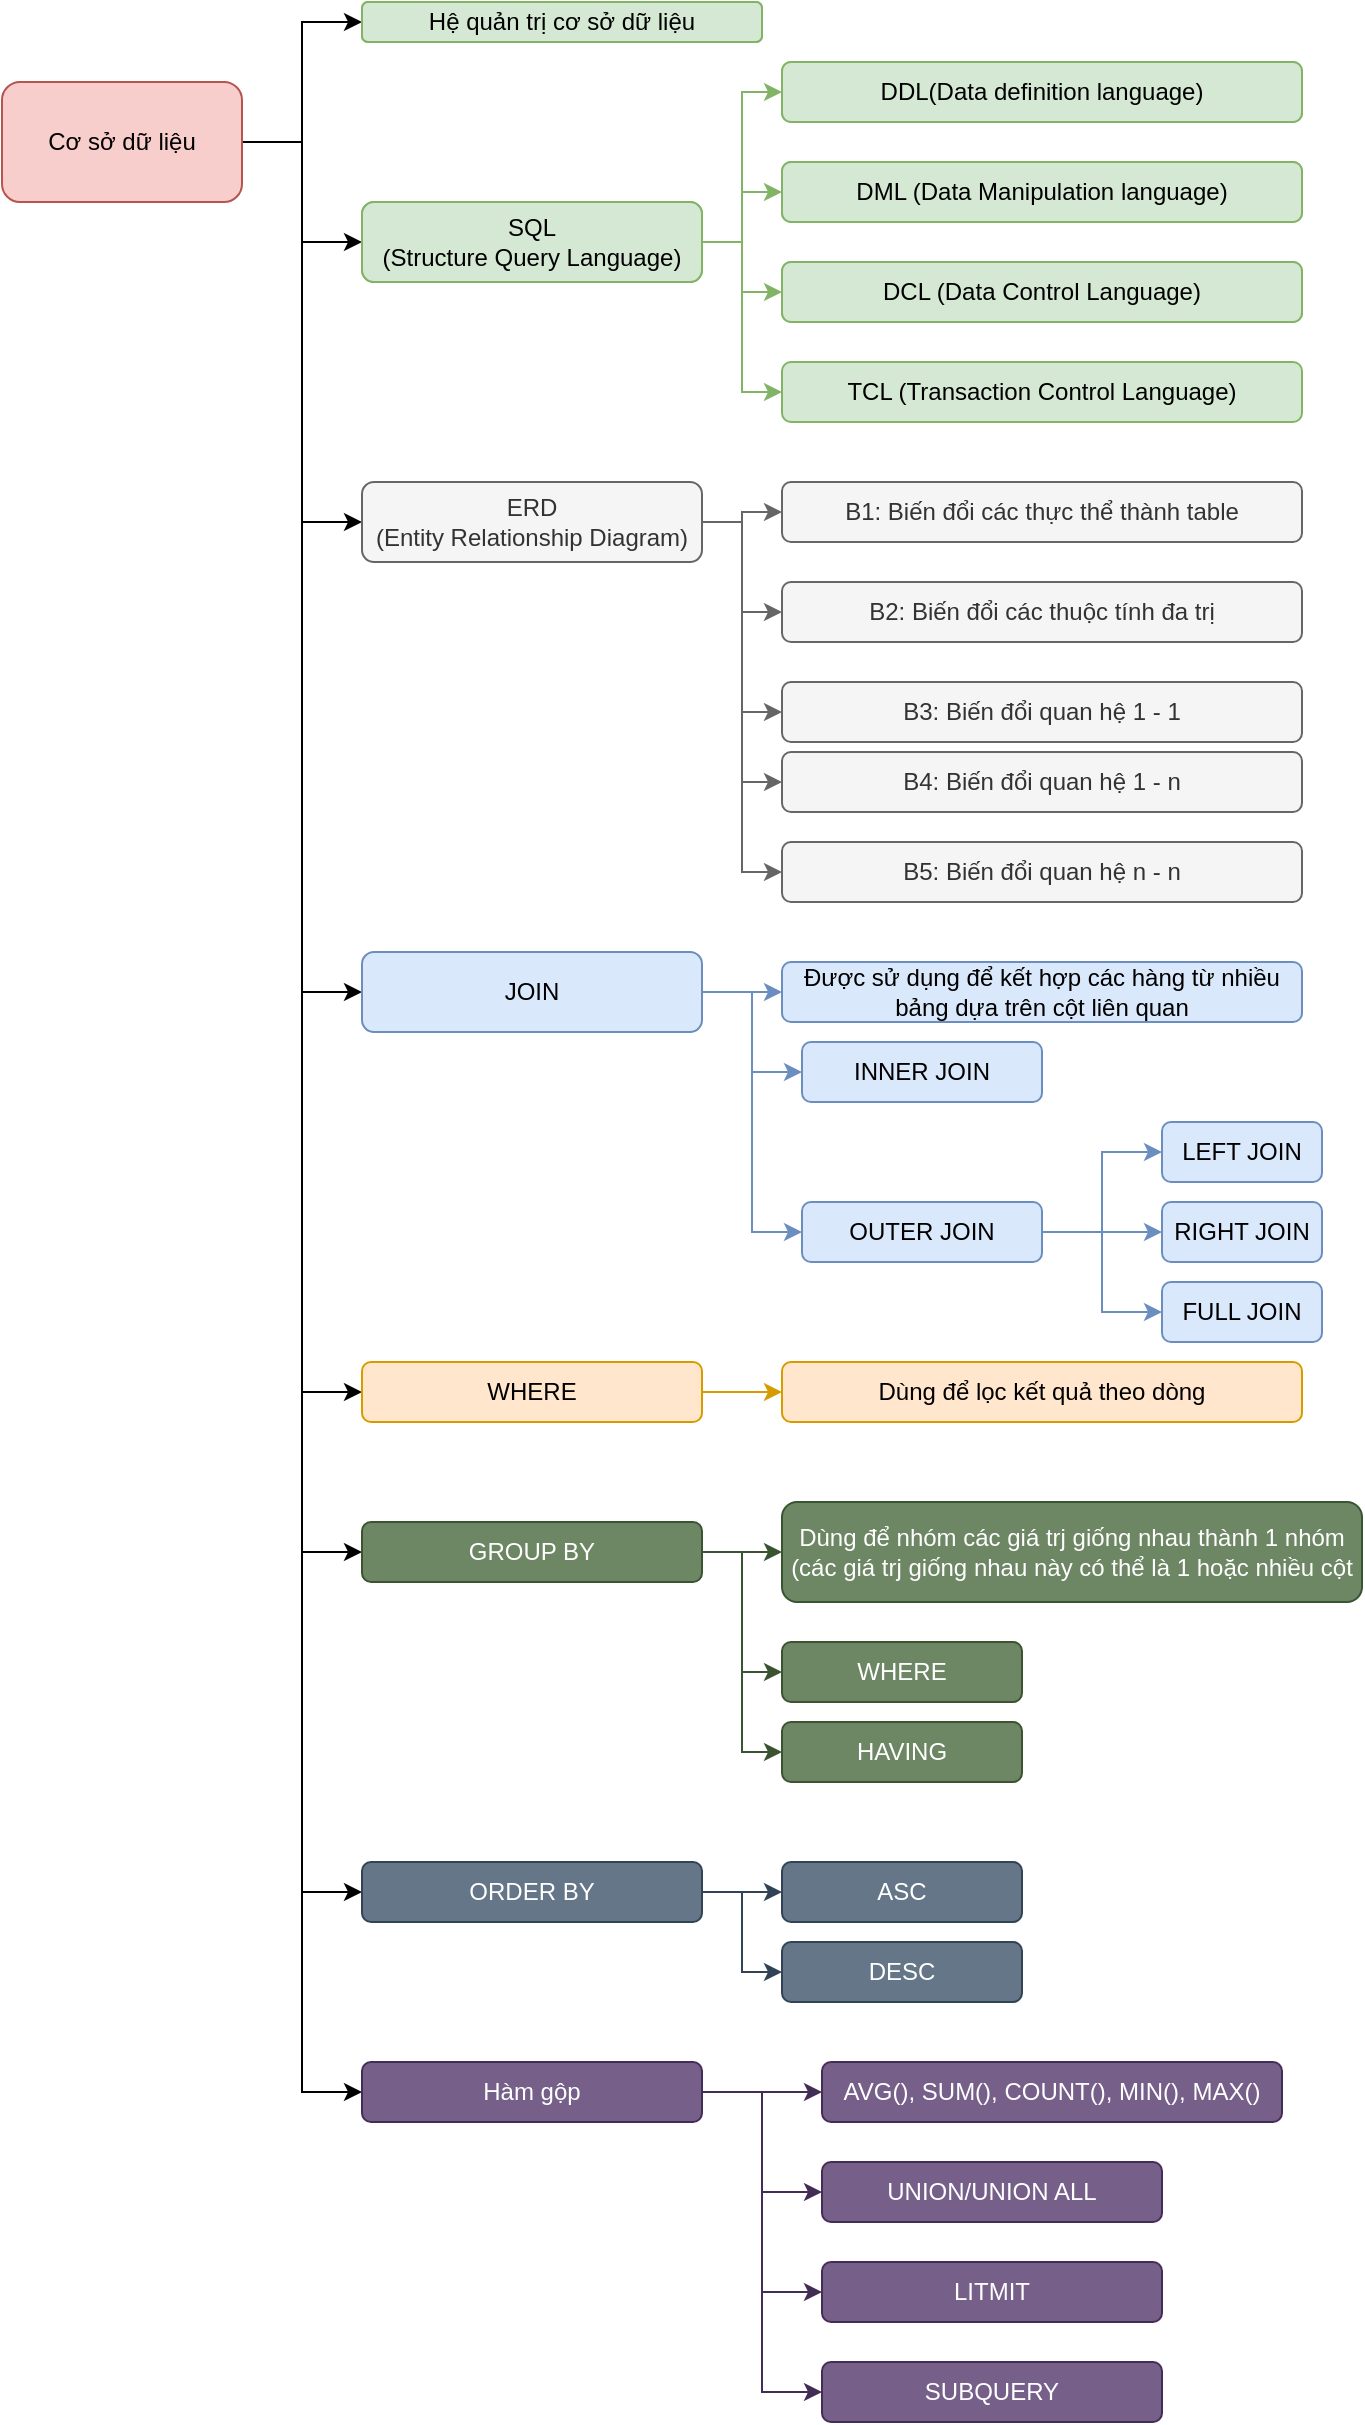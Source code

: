 <mxfile version="15.5.4" type="device"><diagram id="m73ue4k-FF3oz4P30BW0" name="Page-1"><mxGraphModel dx="599" dy="332" grid="1" gridSize="10" guides="1" tooltips="1" connect="1" arrows="1" fold="1" page="1" pageScale="1" pageWidth="850" pageHeight="1100" math="0" shadow="0"><root><mxCell id="0"/><mxCell id="1" parent="0"/><mxCell id="x2KdolYKbRdlja9c6ruI-13" style="edgeStyle=orthogonalEdgeStyle;rounded=0;orthogonalLoop=1;jettySize=auto;html=1;entryX=0;entryY=0.5;entryDx=0;entryDy=0;" parent="1" source="x2KdolYKbRdlja9c6ruI-1" target="x2KdolYKbRdlja9c6ruI-2" edge="1"><mxGeometry relative="1" as="geometry"/></mxCell><mxCell id="x2KdolYKbRdlja9c6ruI-14" style="edgeStyle=orthogonalEdgeStyle;rounded=0;orthogonalLoop=1;jettySize=auto;html=1;" parent="1" source="x2KdolYKbRdlja9c6ruI-1" target="x2KdolYKbRdlja9c6ruI-3" edge="1"><mxGeometry relative="1" as="geometry"/></mxCell><mxCell id="x2KdolYKbRdlja9c6ruI-34" style="edgeStyle=orthogonalEdgeStyle;rounded=0;orthogonalLoop=1;jettySize=auto;html=1;entryX=0;entryY=0.5;entryDx=0;entryDy=0;" parent="1" source="x2KdolYKbRdlja9c6ruI-1" target="x2KdolYKbRdlja9c6ruI-15" edge="1"><mxGeometry relative="1" as="geometry"/></mxCell><mxCell id="x2KdolYKbRdlja9c6ruI-35" style="edgeStyle=orthogonalEdgeStyle;rounded=0;orthogonalLoop=1;jettySize=auto;html=1;entryX=0;entryY=0.5;entryDx=0;entryDy=0;" parent="1" source="x2KdolYKbRdlja9c6ruI-1" target="x2KdolYKbRdlja9c6ruI-27" edge="1"><mxGeometry relative="1" as="geometry"/></mxCell><mxCell id="x2KdolYKbRdlja9c6ruI-50" style="edgeStyle=orthogonalEdgeStyle;rounded=0;orthogonalLoop=1;jettySize=auto;html=1;entryX=0;entryY=0.5;entryDx=0;entryDy=0;" parent="1" source="x2KdolYKbRdlja9c6ruI-1" target="x2KdolYKbRdlja9c6ruI-42" edge="1"><mxGeometry relative="1" as="geometry"/></mxCell><mxCell id="x2KdolYKbRdlja9c6ruI-51" style="edgeStyle=orthogonalEdgeStyle;rounded=0;orthogonalLoop=1;jettySize=auto;html=1;entryX=0;entryY=0.5;entryDx=0;entryDy=0;" parent="1" source="x2KdolYKbRdlja9c6ruI-1" target="x2KdolYKbRdlja9c6ruI-45" edge="1"><mxGeometry relative="1" as="geometry"/></mxCell><mxCell id="x2KdolYKbRdlja9c6ruI-60" style="edgeStyle=orthogonalEdgeStyle;rounded=0;orthogonalLoop=1;jettySize=auto;html=1;entryX=0;entryY=0.5;entryDx=0;entryDy=0;" parent="1" source="x2KdolYKbRdlja9c6ruI-1" target="x2KdolYKbRdlja9c6ruI-56" edge="1"><mxGeometry relative="1" as="geometry"/></mxCell><mxCell id="x2KdolYKbRdlja9c6ruI-73" style="edgeStyle=orthogonalEdgeStyle;rounded=0;orthogonalLoop=1;jettySize=auto;html=1;entryX=0;entryY=0.5;entryDx=0;entryDy=0;" parent="1" source="x2KdolYKbRdlja9c6ruI-1" target="x2KdolYKbRdlja9c6ruI-63" edge="1"><mxGeometry relative="1" as="geometry"/></mxCell><mxCell id="x2KdolYKbRdlja9c6ruI-1" value="Cơ sở dữ liệu" style="rounded=1;whiteSpace=wrap;html=1;fillColor=#f8cecc;strokeColor=#b85450;" parent="1" vertex="1"><mxGeometry x="130" y="200" width="120" height="60" as="geometry"/></mxCell><mxCell id="x2KdolYKbRdlja9c6ruI-2" value="Hệ quản trị cơ sở dữ liệu" style="rounded=1;whiteSpace=wrap;html=1;fillColor=#d5e8d4;strokeColor=#82b366;" parent="1" vertex="1"><mxGeometry x="310" y="160" width="200" height="20" as="geometry"/></mxCell><mxCell id="x2KdolYKbRdlja9c6ruI-9" style="edgeStyle=orthogonalEdgeStyle;rounded=0;orthogonalLoop=1;jettySize=auto;html=1;entryX=0;entryY=0.5;entryDx=0;entryDy=0;fillColor=#d5e8d4;strokeColor=#82b366;" parent="1" source="x2KdolYKbRdlja9c6ruI-3" target="x2KdolYKbRdlja9c6ruI-4" edge="1"><mxGeometry relative="1" as="geometry"/></mxCell><mxCell id="x2KdolYKbRdlja9c6ruI-10" style="edgeStyle=orthogonalEdgeStyle;rounded=0;orthogonalLoop=1;jettySize=auto;html=1;entryX=0;entryY=0.5;entryDx=0;entryDy=0;fillColor=#d5e8d4;strokeColor=#82b366;" parent="1" source="x2KdolYKbRdlja9c6ruI-3" target="x2KdolYKbRdlja9c6ruI-5" edge="1"><mxGeometry relative="1" as="geometry"/></mxCell><mxCell id="x2KdolYKbRdlja9c6ruI-11" style="edgeStyle=orthogonalEdgeStyle;rounded=0;orthogonalLoop=1;jettySize=auto;html=1;entryX=0;entryY=0.5;entryDx=0;entryDy=0;fillColor=#d5e8d4;strokeColor=#82b366;" parent="1" source="x2KdolYKbRdlja9c6ruI-3" target="x2KdolYKbRdlja9c6ruI-6" edge="1"><mxGeometry relative="1" as="geometry"/></mxCell><mxCell id="x2KdolYKbRdlja9c6ruI-12" style="edgeStyle=orthogonalEdgeStyle;rounded=0;orthogonalLoop=1;jettySize=auto;html=1;entryX=0;entryY=0.5;entryDx=0;entryDy=0;fillColor=#d5e8d4;strokeColor=#82b366;" parent="1" source="x2KdolYKbRdlja9c6ruI-3" target="x2KdolYKbRdlja9c6ruI-7" edge="1"><mxGeometry relative="1" as="geometry"/></mxCell><mxCell id="x2KdolYKbRdlja9c6ruI-3" value="SQL&lt;br&gt;(Structure Query Language)" style="rounded=1;whiteSpace=wrap;html=1;fillColor=#d5e8d4;strokeColor=#82b366;" parent="1" vertex="1"><mxGeometry x="310" y="260" width="170" height="40" as="geometry"/></mxCell><mxCell id="x2KdolYKbRdlja9c6ruI-4" value="DDL(Data definition language)" style="rounded=1;whiteSpace=wrap;html=1;fillColor=#d5e8d4;strokeColor=#82b366;" parent="1" vertex="1"><mxGeometry x="520" y="190" width="260" height="30" as="geometry"/></mxCell><mxCell id="x2KdolYKbRdlja9c6ruI-5" value="DML (Data Manipulation language)" style="rounded=1;whiteSpace=wrap;html=1;fillColor=#d5e8d4;strokeColor=#82b366;" parent="1" vertex="1"><mxGeometry x="520" y="240" width="260" height="30" as="geometry"/></mxCell><mxCell id="x2KdolYKbRdlja9c6ruI-6" value="DCL (Data Control Language)" style="rounded=1;whiteSpace=wrap;html=1;fillColor=#d5e8d4;strokeColor=#82b366;" parent="1" vertex="1"><mxGeometry x="520" y="290" width="260" height="30" as="geometry"/></mxCell><mxCell id="x2KdolYKbRdlja9c6ruI-7" value="TCL (Transaction Control Language)" style="rounded=1;whiteSpace=wrap;html=1;fillColor=#d5e8d4;strokeColor=#82b366;" parent="1" vertex="1"><mxGeometry x="520" y="340" width="260" height="30" as="geometry"/></mxCell><mxCell id="x2KdolYKbRdlja9c6ruI-22" style="edgeStyle=orthogonalEdgeStyle;rounded=0;orthogonalLoop=1;jettySize=auto;html=1;entryX=0;entryY=0.5;entryDx=0;entryDy=0;fillColor=#f5f5f5;strokeColor=#666666;" parent="1" source="x2KdolYKbRdlja9c6ruI-15" target="x2KdolYKbRdlja9c6ruI-16" edge="1"><mxGeometry relative="1" as="geometry"/></mxCell><mxCell id="x2KdolYKbRdlja9c6ruI-23" style="edgeStyle=orthogonalEdgeStyle;rounded=0;orthogonalLoop=1;jettySize=auto;html=1;entryX=0;entryY=0.5;entryDx=0;entryDy=0;fillColor=#f5f5f5;strokeColor=#666666;" parent="1" source="x2KdolYKbRdlja9c6ruI-15" target="x2KdolYKbRdlja9c6ruI-17" edge="1"><mxGeometry relative="1" as="geometry"/></mxCell><mxCell id="x2KdolYKbRdlja9c6ruI-24" style="edgeStyle=orthogonalEdgeStyle;rounded=0;orthogonalLoop=1;jettySize=auto;html=1;entryX=0;entryY=0.5;entryDx=0;entryDy=0;fillColor=#f5f5f5;strokeColor=#666666;" parent="1" source="x2KdolYKbRdlja9c6ruI-15" target="x2KdolYKbRdlja9c6ruI-19" edge="1"><mxGeometry relative="1" as="geometry"/></mxCell><mxCell id="x2KdolYKbRdlja9c6ruI-25" style="edgeStyle=orthogonalEdgeStyle;rounded=0;orthogonalLoop=1;jettySize=auto;html=1;entryX=0;entryY=0.5;entryDx=0;entryDy=0;fillColor=#f5f5f5;strokeColor=#666666;" parent="1" source="x2KdolYKbRdlja9c6ruI-15" target="x2KdolYKbRdlja9c6ruI-20" edge="1"><mxGeometry relative="1" as="geometry"/></mxCell><mxCell id="x2KdolYKbRdlja9c6ruI-26" style="edgeStyle=orthogonalEdgeStyle;rounded=0;orthogonalLoop=1;jettySize=auto;html=1;entryX=0;entryY=0.5;entryDx=0;entryDy=0;fillColor=#f5f5f5;strokeColor=#666666;" parent="1" source="x2KdolYKbRdlja9c6ruI-15" target="x2KdolYKbRdlja9c6ruI-21" edge="1"><mxGeometry relative="1" as="geometry"/></mxCell><mxCell id="x2KdolYKbRdlja9c6ruI-15" value="ERD&lt;br&gt;(Entity Relationship Diagram)" style="rounded=1;whiteSpace=wrap;html=1;fillColor=#f5f5f5;fontColor=#333333;strokeColor=#666666;" parent="1" vertex="1"><mxGeometry x="310" y="400" width="170" height="40" as="geometry"/></mxCell><mxCell id="x2KdolYKbRdlja9c6ruI-16" value="B1: Biến đổi các thực thể thành table" style="rounded=1;whiteSpace=wrap;html=1;fillColor=#f5f5f5;fontColor=#333333;strokeColor=#666666;" parent="1" vertex="1"><mxGeometry x="520" y="400" width="260" height="30" as="geometry"/></mxCell><mxCell id="x2KdolYKbRdlja9c6ruI-17" value="B2: Biến đổi các thuộc tính đa trị" style="rounded=1;whiteSpace=wrap;html=1;fillColor=#f5f5f5;fontColor=#333333;strokeColor=#666666;" parent="1" vertex="1"><mxGeometry x="520" y="450" width="260" height="30" as="geometry"/></mxCell><mxCell id="x2KdolYKbRdlja9c6ruI-19" value="B3: Biến đổi quan hệ 1 - 1" style="rounded=1;whiteSpace=wrap;html=1;fillColor=#f5f5f5;fontColor=#333333;strokeColor=#666666;" parent="1" vertex="1"><mxGeometry x="520" y="500" width="260" height="30" as="geometry"/></mxCell><mxCell id="x2KdolYKbRdlja9c6ruI-20" value="B4: Biến đổi quan hệ 1 - n" style="rounded=1;whiteSpace=wrap;html=1;fillColor=#f5f5f5;fontColor=#333333;strokeColor=#666666;" parent="1" vertex="1"><mxGeometry x="520" y="535" width="260" height="30" as="geometry"/></mxCell><mxCell id="x2KdolYKbRdlja9c6ruI-21" value="B5: Biến đổi quan hệ n - n" style="rounded=1;whiteSpace=wrap;html=1;fillColor=#f5f5f5;fontColor=#333333;strokeColor=#666666;" parent="1" vertex="1"><mxGeometry x="520" y="580" width="260" height="30" as="geometry"/></mxCell><mxCell id="x2KdolYKbRdlja9c6ruI-36" style="edgeStyle=orthogonalEdgeStyle;rounded=0;orthogonalLoop=1;jettySize=auto;html=1;entryX=0;entryY=0.5;entryDx=0;entryDy=0;fillColor=#dae8fc;strokeColor=#6c8ebf;" parent="1" source="x2KdolYKbRdlja9c6ruI-27" target="x2KdolYKbRdlja9c6ruI-28" edge="1"><mxGeometry relative="1" as="geometry"/></mxCell><mxCell id="x2KdolYKbRdlja9c6ruI-37" style="edgeStyle=orthogonalEdgeStyle;rounded=0;orthogonalLoop=1;jettySize=auto;html=1;entryX=0;entryY=0.5;entryDx=0;entryDy=0;fillColor=#dae8fc;strokeColor=#6c8ebf;" parent="1" source="x2KdolYKbRdlja9c6ruI-27" target="x2KdolYKbRdlja9c6ruI-29" edge="1"><mxGeometry relative="1" as="geometry"/></mxCell><mxCell id="x2KdolYKbRdlja9c6ruI-38" style="edgeStyle=orthogonalEdgeStyle;rounded=0;orthogonalLoop=1;jettySize=auto;html=1;entryX=0;entryY=0.5;entryDx=0;entryDy=0;fillColor=#dae8fc;strokeColor=#6c8ebf;" parent="1" source="x2KdolYKbRdlja9c6ruI-27" target="x2KdolYKbRdlja9c6ruI-30" edge="1"><mxGeometry relative="1" as="geometry"/></mxCell><mxCell id="x2KdolYKbRdlja9c6ruI-27" value="JOIN" style="rounded=1;whiteSpace=wrap;html=1;fillColor=#dae8fc;strokeColor=#6c8ebf;" parent="1" vertex="1"><mxGeometry x="310" y="635" width="170" height="40" as="geometry"/></mxCell><mxCell id="x2KdolYKbRdlja9c6ruI-28" value="Được sử dụng để kết hợp các hàng từ nhiều bảng dựa trên cột liên quan" style="rounded=1;whiteSpace=wrap;html=1;fillColor=#dae8fc;strokeColor=#6c8ebf;" parent="1" vertex="1"><mxGeometry x="520" y="640" width="260" height="30" as="geometry"/></mxCell><mxCell id="x2KdolYKbRdlja9c6ruI-29" value="INNER JOIN" style="rounded=1;whiteSpace=wrap;html=1;fillColor=#dae8fc;strokeColor=#6c8ebf;" parent="1" vertex="1"><mxGeometry x="530" y="680" width="120" height="30" as="geometry"/></mxCell><mxCell id="x2KdolYKbRdlja9c6ruI-39" style="edgeStyle=orthogonalEdgeStyle;rounded=0;orthogonalLoop=1;jettySize=auto;html=1;entryX=0;entryY=0.5;entryDx=0;entryDy=0;fillColor=#dae8fc;strokeColor=#6c8ebf;" parent="1" source="x2KdolYKbRdlja9c6ruI-30" target="x2KdolYKbRdlja9c6ruI-31" edge="1"><mxGeometry relative="1" as="geometry"/></mxCell><mxCell id="x2KdolYKbRdlja9c6ruI-40" style="edgeStyle=orthogonalEdgeStyle;rounded=0;orthogonalLoop=1;jettySize=auto;html=1;entryX=0;entryY=0.5;entryDx=0;entryDy=0;fillColor=#dae8fc;strokeColor=#6c8ebf;" parent="1" source="x2KdolYKbRdlja9c6ruI-30" target="x2KdolYKbRdlja9c6ruI-32" edge="1"><mxGeometry relative="1" as="geometry"/></mxCell><mxCell id="x2KdolYKbRdlja9c6ruI-41" style="edgeStyle=orthogonalEdgeStyle;rounded=0;orthogonalLoop=1;jettySize=auto;html=1;entryX=0;entryY=0.5;entryDx=0;entryDy=0;fillColor=#dae8fc;strokeColor=#6c8ebf;" parent="1" source="x2KdolYKbRdlja9c6ruI-30" target="x2KdolYKbRdlja9c6ruI-33" edge="1"><mxGeometry relative="1" as="geometry"/></mxCell><mxCell id="x2KdolYKbRdlja9c6ruI-30" value="OUTER JOIN" style="rounded=1;whiteSpace=wrap;html=1;fillColor=#dae8fc;strokeColor=#6c8ebf;" parent="1" vertex="1"><mxGeometry x="530" y="760" width="120" height="30" as="geometry"/></mxCell><mxCell id="x2KdolYKbRdlja9c6ruI-31" value="LEFT JOIN" style="rounded=1;whiteSpace=wrap;html=1;fillColor=#dae8fc;strokeColor=#6c8ebf;" parent="1" vertex="1"><mxGeometry x="710" y="720" width="80" height="30" as="geometry"/></mxCell><mxCell id="x2KdolYKbRdlja9c6ruI-32" value="RIGHT JOIN" style="rounded=1;whiteSpace=wrap;html=1;fillColor=#dae8fc;strokeColor=#6c8ebf;" parent="1" vertex="1"><mxGeometry x="710" y="760" width="80" height="30" as="geometry"/></mxCell><mxCell id="x2KdolYKbRdlja9c6ruI-33" value="FULL JOIN" style="rounded=1;whiteSpace=wrap;html=1;fillColor=#dae8fc;strokeColor=#6c8ebf;" parent="1" vertex="1"><mxGeometry x="710" y="800" width="80" height="30" as="geometry"/></mxCell><mxCell id="x2KdolYKbRdlja9c6ruI-55" style="edgeStyle=orthogonalEdgeStyle;rounded=0;orthogonalLoop=1;jettySize=auto;html=1;entryX=0;entryY=0.5;entryDx=0;entryDy=0;fillColor=#ffe6cc;strokeColor=#d79b00;" parent="1" source="x2KdolYKbRdlja9c6ruI-42" target="x2KdolYKbRdlja9c6ruI-44" edge="1"><mxGeometry relative="1" as="geometry"/></mxCell><mxCell id="x2KdolYKbRdlja9c6ruI-42" value="WHERE" style="rounded=1;whiteSpace=wrap;html=1;fillColor=#ffe6cc;strokeColor=#d79b00;" parent="1" vertex="1"><mxGeometry x="310" y="840" width="170" height="30" as="geometry"/></mxCell><mxCell id="x2KdolYKbRdlja9c6ruI-44" value="Dùng để lọc kết quả theo dòng" style="rounded=1;whiteSpace=wrap;html=1;fillColor=#ffe6cc;strokeColor=#d79b00;" parent="1" vertex="1"><mxGeometry x="520" y="840" width="260" height="30" as="geometry"/></mxCell><mxCell id="x2KdolYKbRdlja9c6ruI-52" style="edgeStyle=orthogonalEdgeStyle;rounded=0;orthogonalLoop=1;jettySize=auto;html=1;entryX=0;entryY=0.5;entryDx=0;entryDy=0;fillColor=#6d8764;strokeColor=#3A5431;" parent="1" source="x2KdolYKbRdlja9c6ruI-45" target="x2KdolYKbRdlja9c6ruI-49" edge="1"><mxGeometry relative="1" as="geometry"/></mxCell><mxCell id="x2KdolYKbRdlja9c6ruI-53" style="edgeStyle=orthogonalEdgeStyle;rounded=0;orthogonalLoop=1;jettySize=auto;html=1;entryX=0;entryY=0.5;entryDx=0;entryDy=0;fillColor=#6d8764;strokeColor=#3A5431;" parent="1" source="x2KdolYKbRdlja9c6ruI-45" target="x2KdolYKbRdlja9c6ruI-48" edge="1"><mxGeometry relative="1" as="geometry"/></mxCell><mxCell id="x2KdolYKbRdlja9c6ruI-54" style="edgeStyle=orthogonalEdgeStyle;rounded=0;orthogonalLoop=1;jettySize=auto;html=1;entryX=0;entryY=0.5;entryDx=0;entryDy=0;fillColor=#6d8764;strokeColor=#3A5431;" parent="1" source="x2KdolYKbRdlja9c6ruI-45" target="x2KdolYKbRdlja9c6ruI-46" edge="1"><mxGeometry relative="1" as="geometry"/></mxCell><mxCell id="x2KdolYKbRdlja9c6ruI-45" value="GROUP BY" style="rounded=1;whiteSpace=wrap;html=1;fillColor=#6d8764;fontColor=#ffffff;strokeColor=#3A5431;" parent="1" vertex="1"><mxGeometry x="310" y="920" width="170" height="30" as="geometry"/></mxCell><mxCell id="x2KdolYKbRdlja9c6ruI-46" value="Dùng để nhóm các giá trj giống nhau thành 1 nhóm (các giá trj giống nhau này có thể là 1 hoặc nhiều cột" style="rounded=1;whiteSpace=wrap;html=1;fillColor=#6d8764;fontColor=#ffffff;strokeColor=#3A5431;" parent="1" vertex="1"><mxGeometry x="520" y="910" width="290" height="50" as="geometry"/></mxCell><mxCell id="x2KdolYKbRdlja9c6ruI-48" value="HAVING" style="rounded=1;whiteSpace=wrap;html=1;fillColor=#6d8764;fontColor=#ffffff;strokeColor=#3A5431;" parent="1" vertex="1"><mxGeometry x="520" y="1020" width="120" height="30" as="geometry"/></mxCell><mxCell id="x2KdolYKbRdlja9c6ruI-49" value="WHERE" style="rounded=1;whiteSpace=wrap;html=1;fillColor=#6d8764;fontColor=#ffffff;strokeColor=#3A5431;" parent="1" vertex="1"><mxGeometry x="520" y="980" width="120" height="30" as="geometry"/></mxCell><mxCell id="x2KdolYKbRdlja9c6ruI-61" style="edgeStyle=orthogonalEdgeStyle;rounded=0;orthogonalLoop=1;jettySize=auto;html=1;entryX=0;entryY=0.5;entryDx=0;entryDy=0;fillColor=#647687;strokeColor=#314354;" parent="1" source="x2KdolYKbRdlja9c6ruI-56" target="x2KdolYKbRdlja9c6ruI-58" edge="1"><mxGeometry relative="1" as="geometry"/></mxCell><mxCell id="x2KdolYKbRdlja9c6ruI-62" style="edgeStyle=orthogonalEdgeStyle;rounded=0;orthogonalLoop=1;jettySize=auto;html=1;entryX=0;entryY=0.5;entryDx=0;entryDy=0;fillColor=#647687;strokeColor=#314354;" parent="1" source="x2KdolYKbRdlja9c6ruI-56" target="x2KdolYKbRdlja9c6ruI-59" edge="1"><mxGeometry relative="1" as="geometry"/></mxCell><mxCell id="x2KdolYKbRdlja9c6ruI-56" value="ORDER BY" style="rounded=1;whiteSpace=wrap;html=1;fillColor=#647687;fontColor=#ffffff;strokeColor=#314354;" parent="1" vertex="1"><mxGeometry x="310" y="1090" width="170" height="30" as="geometry"/></mxCell><mxCell id="x2KdolYKbRdlja9c6ruI-58" value="ASC" style="rounded=1;whiteSpace=wrap;html=1;fillColor=#647687;fontColor=#ffffff;strokeColor=#314354;" parent="1" vertex="1"><mxGeometry x="520" y="1090" width="120" height="30" as="geometry"/></mxCell><mxCell id="x2KdolYKbRdlja9c6ruI-59" value="DESC" style="rounded=1;whiteSpace=wrap;html=1;fillColor=#647687;fontColor=#ffffff;strokeColor=#314354;" parent="1" vertex="1"><mxGeometry x="520" y="1130" width="120" height="30" as="geometry"/></mxCell><mxCell id="x2KdolYKbRdlja9c6ruI-68" style="edgeStyle=orthogonalEdgeStyle;rounded=0;orthogonalLoop=1;jettySize=auto;html=1;entryX=0;entryY=0.5;entryDx=0;entryDy=0;fillColor=#76608a;strokeColor=#432D57;" parent="1" source="x2KdolYKbRdlja9c6ruI-63" target="x2KdolYKbRdlja9c6ruI-64" edge="1"><mxGeometry relative="1" as="geometry"/></mxCell><mxCell id="x2KdolYKbRdlja9c6ruI-69" style="edgeStyle=orthogonalEdgeStyle;rounded=0;orthogonalLoop=1;jettySize=auto;html=1;entryX=0;entryY=0.5;entryDx=0;entryDy=0;fillColor=#76608a;strokeColor=#432D57;" parent="1" source="x2KdolYKbRdlja9c6ruI-63" target="x2KdolYKbRdlja9c6ruI-65" edge="1"><mxGeometry relative="1" as="geometry"/></mxCell><mxCell id="x2KdolYKbRdlja9c6ruI-70" style="edgeStyle=orthogonalEdgeStyle;rounded=0;orthogonalLoop=1;jettySize=auto;html=1;entryX=0;entryY=0.5;entryDx=0;entryDy=0;fillColor=#76608a;strokeColor=#432D57;" parent="1" source="x2KdolYKbRdlja9c6ruI-63" target="x2KdolYKbRdlja9c6ruI-66" edge="1"><mxGeometry relative="1" as="geometry"/></mxCell><mxCell id="x2KdolYKbRdlja9c6ruI-72" style="edgeStyle=orthogonalEdgeStyle;rounded=0;orthogonalLoop=1;jettySize=auto;html=1;entryX=0;entryY=0.5;entryDx=0;entryDy=0;fillColor=#76608a;strokeColor=#432D57;" parent="1" source="x2KdolYKbRdlja9c6ruI-63" target="x2KdolYKbRdlja9c6ruI-71" edge="1"><mxGeometry relative="1" as="geometry"/></mxCell><mxCell id="x2KdolYKbRdlja9c6ruI-63" value="Hàm gộp" style="rounded=1;whiteSpace=wrap;html=1;fillColor=#76608a;fontColor=#ffffff;strokeColor=#432D57;" parent="1" vertex="1"><mxGeometry x="310" y="1190" width="170" height="30" as="geometry"/></mxCell><mxCell id="x2KdolYKbRdlja9c6ruI-64" value="AVG(), SUM(), COUNT(), MIN(), MAX()" style="rounded=1;whiteSpace=wrap;html=1;fillColor=#76608a;fontColor=#ffffff;strokeColor=#432D57;" parent="1" vertex="1"><mxGeometry x="540" y="1190" width="230" height="30" as="geometry"/></mxCell><mxCell id="x2KdolYKbRdlja9c6ruI-65" value="UNION/UNION ALL" style="rounded=1;whiteSpace=wrap;html=1;fillColor=#76608a;fontColor=#ffffff;strokeColor=#432D57;" parent="1" vertex="1"><mxGeometry x="540" y="1240" width="170" height="30" as="geometry"/></mxCell><mxCell id="x2KdolYKbRdlja9c6ruI-66" value="LITMIT" style="rounded=1;whiteSpace=wrap;html=1;fillColor=#76608a;fontColor=#ffffff;strokeColor=#432D57;" parent="1" vertex="1"><mxGeometry x="540" y="1290" width="170" height="30" as="geometry"/></mxCell><mxCell id="x2KdolYKbRdlja9c6ruI-71" value="SUBQUERY" style="rounded=1;whiteSpace=wrap;html=1;fillColor=#76608a;fontColor=#ffffff;strokeColor=#432D57;" parent="1" vertex="1"><mxGeometry x="540" y="1340" width="170" height="30" as="geometry"/></mxCell><mxCell id="YhBAN2v8LJiuLEfc9jQ8-1" value="Hệ quản trị cơ sở dữ liệu" style="rounded=1;whiteSpace=wrap;html=1;fillColor=#d5e8d4;strokeColor=#82b366;" vertex="1" parent="1"><mxGeometry x="310" y="160" width="200" height="20" as="geometry"/></mxCell><mxCell id="YhBAN2v8LJiuLEfc9jQ8-2" value="SQL&lt;br&gt;(Structure Query Language)" style="rounded=1;whiteSpace=wrap;html=1;fillColor=#d5e8d4;strokeColor=#82b366;" vertex="1" parent="1"><mxGeometry x="310" y="260" width="170" height="40" as="geometry"/></mxCell><mxCell id="YhBAN2v8LJiuLEfc9jQ8-3" value="DDL(Data definition language)" style="rounded=1;whiteSpace=wrap;html=1;fillColor=#d5e8d4;strokeColor=#82b366;" vertex="1" parent="1"><mxGeometry x="520" y="190" width="260" height="30" as="geometry"/></mxCell><mxCell id="YhBAN2v8LJiuLEfc9jQ8-4" value="DML (Data Manipulation language)" style="rounded=1;whiteSpace=wrap;html=1;fillColor=#d5e8d4;strokeColor=#82b366;" vertex="1" parent="1"><mxGeometry x="520" y="240" width="260" height="30" as="geometry"/></mxCell><mxCell id="YhBAN2v8LJiuLEfc9jQ8-5" value="DCL (Data Control Language)" style="rounded=1;whiteSpace=wrap;html=1;fillColor=#d5e8d4;strokeColor=#82b366;" vertex="1" parent="1"><mxGeometry x="520" y="290" width="260" height="30" as="geometry"/></mxCell></root></mxGraphModel></diagram></mxfile>